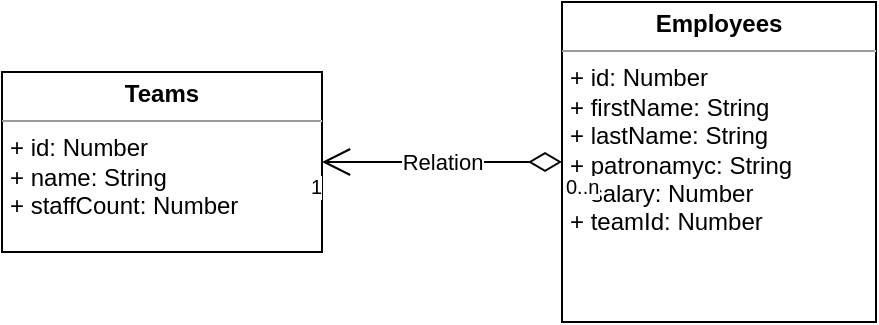 <mxfile version="12.0.2" type="device" pages="1"><diagram id="sRUGatMMCV3e1bl6JKVm" name="Page-1"><mxGraphModel dx="1422" dy="745" grid="1" gridSize="10" guides="1" tooltips="1" connect="1" arrows="1" fold="1" page="1" pageScale="1" pageWidth="827" pageHeight="1169" math="0" shadow="0"><root><mxCell id="0"/><mxCell id="1" parent="0"/><mxCell id="bqrdUh-1hz1asrAFtcx4-2" value="&lt;p style=&quot;margin: 0px ; margin-top: 4px ; text-align: center&quot;&gt;&lt;b&gt;Teams&lt;/b&gt;&lt;/p&gt;&lt;hr size=&quot;1&quot;&gt;&lt;p style=&quot;margin: 0px ; margin-left: 4px&quot;&gt;+ id: Number&lt;/p&gt;&lt;p style=&quot;margin: 0px ; margin-left: 4px&quot;&gt;+ name: String&lt;/p&gt;&lt;p style=&quot;margin: 0px ; margin-left: 4px&quot;&gt;+ staffCount: Number&lt;/p&gt;" style="verticalAlign=top;align=left;overflow=fill;fontSize=12;fontFamily=Helvetica;html=1;" vertex="1" parent="1"><mxGeometry x="40" y="105" width="160" height="90" as="geometry"/></mxCell><mxCell id="bqrdUh-1hz1asrAFtcx4-3" value="&lt;p style=&quot;margin: 0px ; margin-top: 4px ; text-align: center&quot;&gt;&lt;b&gt;Employees&lt;/b&gt;&lt;/p&gt;&lt;hr size=&quot;1&quot;&gt;&lt;p style=&quot;margin: 0px ; margin-left: 4px&quot;&gt;+ id: Number&lt;/p&gt;&lt;p style=&quot;margin: 0px ; margin-left: 4px&quot;&gt;+ firstName: String&lt;/p&gt;&lt;p style=&quot;margin: 0px ; margin-left: 4px&quot;&gt;+ lastName: String&lt;br&gt;&lt;/p&gt;&lt;p style=&quot;margin: 0px ; margin-left: 4px&quot;&gt;+ patronamyc: String&lt;br&gt;&lt;/p&gt;&lt;p style=&quot;margin: 0px ; margin-left: 4px&quot;&gt;+ salary: Number&lt;/p&gt;&lt;p style=&quot;margin: 0px ; margin-left: 4px&quot;&gt;+ teamId: Number&lt;/p&gt;" style="verticalAlign=top;align=left;overflow=fill;fontSize=12;fontFamily=Helvetica;html=1;" vertex="1" parent="1"><mxGeometry x="320" y="70" width="157" height="160" as="geometry"/></mxCell><mxCell id="bqrdUh-1hz1asrAFtcx4-4" value="Relation" style="endArrow=open;html=1;endSize=12;startArrow=diamondThin;startSize=14;startFill=0;edgeStyle=orthogonalEdgeStyle;entryX=1;entryY=0.5;entryDx=0;entryDy=0;exitX=0;exitY=0.5;exitDx=0;exitDy=0;" edge="1" parent="1" source="bqrdUh-1hz1asrAFtcx4-3" target="bqrdUh-1hz1asrAFtcx4-2"><mxGeometry relative="1" as="geometry"><mxPoint x="190" y="260" as="sourcePoint"/><mxPoint x="340" y="400" as="targetPoint"/></mxGeometry></mxCell><mxCell id="bqrdUh-1hz1asrAFtcx4-5" value="0..n" style="resizable=0;html=1;align=left;verticalAlign=top;labelBackgroundColor=#ffffff;fontSize=10;" connectable="0" vertex="1" parent="bqrdUh-1hz1asrAFtcx4-4"><mxGeometry x="-1" relative="1" as="geometry"/></mxCell><mxCell id="bqrdUh-1hz1asrAFtcx4-6" value="1" style="resizable=0;html=1;align=right;verticalAlign=top;labelBackgroundColor=#ffffff;fontSize=10;" connectable="0" vertex="1" parent="bqrdUh-1hz1asrAFtcx4-4"><mxGeometry x="1" relative="1" as="geometry"/></mxCell></root></mxGraphModel></diagram></mxfile>